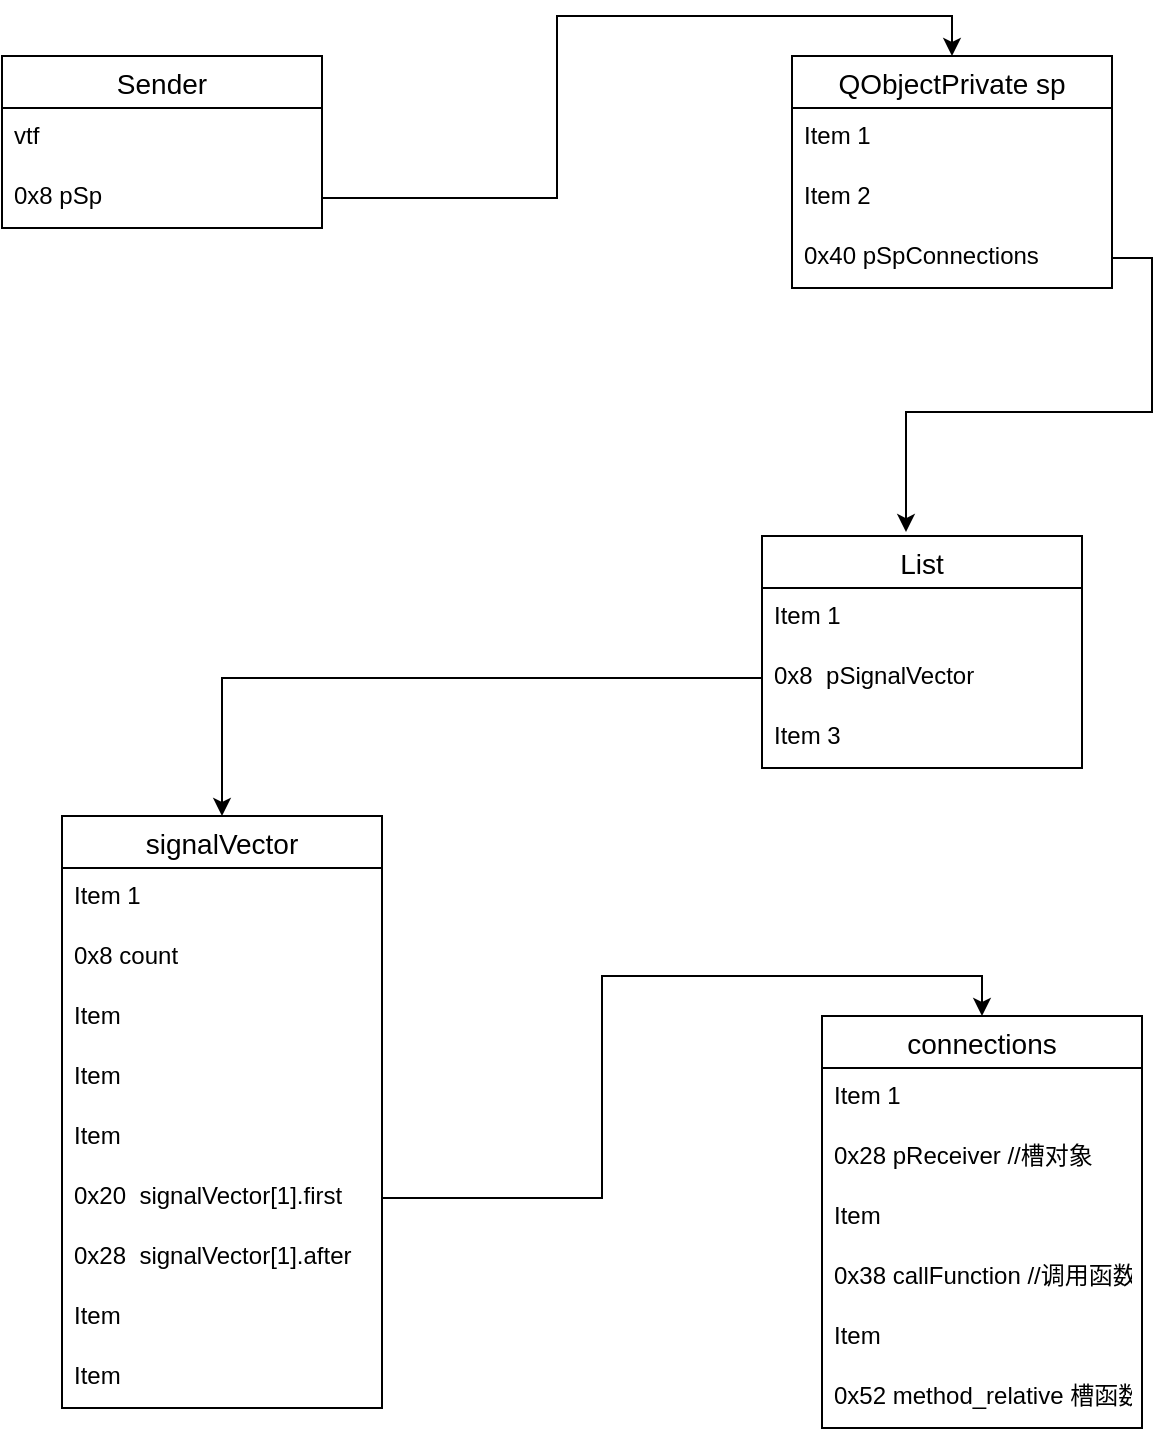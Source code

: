 <mxfile version="20.6.0" type="device"><diagram id="R2lEEEUBdFMjLlhIrx00" name="Page-1"><mxGraphModel dx="2062" dy="1122" grid="1" gridSize="10" guides="1" tooltips="1" connect="1" arrows="1" fold="1" page="1" pageScale="1" pageWidth="850" pageHeight="1100" math="0" shadow="0" extFonts="Permanent Marker^https://fonts.googleapis.com/css?family=Permanent+Marker"><root><mxCell id="0"/><mxCell id="1" parent="0"/><mxCell id="k-w38FXut9hJRp9kd3KN-2" value="Sender" style="swimlane;fontStyle=0;childLayout=stackLayout;horizontal=1;startSize=26;horizontalStack=0;resizeParent=1;resizeParentMax=0;resizeLast=0;collapsible=1;marginBottom=0;align=center;fontSize=14;" vertex="1" parent="1"><mxGeometry x="30" y="200" width="160" height="86" as="geometry"/></mxCell><mxCell id="k-w38FXut9hJRp9kd3KN-3" value="vtf" style="text;strokeColor=none;fillColor=none;spacingLeft=4;spacingRight=4;overflow=hidden;rotatable=0;points=[[0,0.5],[1,0.5]];portConstraint=eastwest;fontSize=12;" vertex="1" parent="k-w38FXut9hJRp9kd3KN-2"><mxGeometry y="26" width="160" height="30" as="geometry"/></mxCell><mxCell id="k-w38FXut9hJRp9kd3KN-4" value="0x8 pSp" style="text;strokeColor=none;fillColor=none;spacingLeft=4;spacingRight=4;overflow=hidden;rotatable=0;points=[[0,0.5],[1,0.5]];portConstraint=eastwest;fontSize=12;" vertex="1" parent="k-w38FXut9hJRp9kd3KN-2"><mxGeometry y="56" width="160" height="30" as="geometry"/></mxCell><mxCell id="k-w38FXut9hJRp9kd3KN-6" value="QObjectPrivate sp" style="swimlane;fontStyle=0;childLayout=stackLayout;horizontal=1;startSize=26;horizontalStack=0;resizeParent=1;resizeParentMax=0;resizeLast=0;collapsible=1;marginBottom=0;align=center;fontSize=14;" vertex="1" parent="1"><mxGeometry x="425" y="200" width="160" height="116" as="geometry"/></mxCell><mxCell id="k-w38FXut9hJRp9kd3KN-7" value="Item 1" style="text;strokeColor=none;fillColor=none;spacingLeft=4;spacingRight=4;overflow=hidden;rotatable=0;points=[[0,0.5],[1,0.5]];portConstraint=eastwest;fontSize=12;" vertex="1" parent="k-w38FXut9hJRp9kd3KN-6"><mxGeometry y="26" width="160" height="30" as="geometry"/></mxCell><mxCell id="k-w38FXut9hJRp9kd3KN-8" value="Item 2" style="text;strokeColor=none;fillColor=none;spacingLeft=4;spacingRight=4;overflow=hidden;rotatable=0;points=[[0,0.5],[1,0.5]];portConstraint=eastwest;fontSize=12;" vertex="1" parent="k-w38FXut9hJRp9kd3KN-6"><mxGeometry y="56" width="160" height="30" as="geometry"/></mxCell><mxCell id="k-w38FXut9hJRp9kd3KN-9" value="0x40 pSpConnections" style="text;strokeColor=none;fillColor=none;spacingLeft=4;spacingRight=4;overflow=hidden;rotatable=0;points=[[0,0.5],[1,0.5]];portConstraint=eastwest;fontSize=12;" vertex="1" parent="k-w38FXut9hJRp9kd3KN-6"><mxGeometry y="86" width="160" height="30" as="geometry"/></mxCell><mxCell id="k-w38FXut9hJRp9kd3KN-10" style="edgeStyle=orthogonalEdgeStyle;rounded=0;orthogonalLoop=1;jettySize=auto;html=1;exitX=1;exitY=0.5;exitDx=0;exitDy=0;entryX=0.5;entryY=0;entryDx=0;entryDy=0;" edge="1" parent="1" source="k-w38FXut9hJRp9kd3KN-4" target="k-w38FXut9hJRp9kd3KN-6"><mxGeometry relative="1" as="geometry"/></mxCell><mxCell id="k-w38FXut9hJRp9kd3KN-11" value="List" style="swimlane;fontStyle=0;childLayout=stackLayout;horizontal=1;startSize=26;horizontalStack=0;resizeParent=1;resizeParentMax=0;resizeLast=0;collapsible=1;marginBottom=0;align=center;fontSize=14;" vertex="1" parent="1"><mxGeometry x="410" y="440" width="160" height="116" as="geometry"/></mxCell><mxCell id="k-w38FXut9hJRp9kd3KN-12" value="Item 1" style="text;strokeColor=none;fillColor=none;spacingLeft=4;spacingRight=4;overflow=hidden;rotatable=0;points=[[0,0.5],[1,0.5]];portConstraint=eastwest;fontSize=12;" vertex="1" parent="k-w38FXut9hJRp9kd3KN-11"><mxGeometry y="26" width="160" height="30" as="geometry"/></mxCell><mxCell id="k-w38FXut9hJRp9kd3KN-13" value="0x8  pSignalVector&#10;" style="text;strokeColor=none;fillColor=none;spacingLeft=4;spacingRight=4;overflow=hidden;rotatable=0;points=[[0,0.5],[1,0.5]];portConstraint=eastwest;fontSize=12;" vertex="1" parent="k-w38FXut9hJRp9kd3KN-11"><mxGeometry y="56" width="160" height="30" as="geometry"/></mxCell><mxCell id="k-w38FXut9hJRp9kd3KN-14" value="Item 3" style="text;strokeColor=none;fillColor=none;spacingLeft=4;spacingRight=4;overflow=hidden;rotatable=0;points=[[0,0.5],[1,0.5]];portConstraint=eastwest;fontSize=12;" vertex="1" parent="k-w38FXut9hJRp9kd3KN-11"><mxGeometry y="86" width="160" height="30" as="geometry"/></mxCell><mxCell id="k-w38FXut9hJRp9kd3KN-15" style="edgeStyle=orthogonalEdgeStyle;rounded=0;orthogonalLoop=1;jettySize=auto;html=1;exitX=1;exitY=0.5;exitDx=0;exitDy=0;entryX=0.45;entryY=-0.017;entryDx=0;entryDy=0;entryPerimeter=0;" edge="1" parent="1" source="k-w38FXut9hJRp9kd3KN-9" target="k-w38FXut9hJRp9kd3KN-11"><mxGeometry relative="1" as="geometry"/></mxCell><mxCell id="k-w38FXut9hJRp9kd3KN-16" value="signalVector" style="swimlane;fontStyle=0;childLayout=stackLayout;horizontal=1;startSize=26;horizontalStack=0;resizeParent=1;resizeParentMax=0;resizeLast=0;collapsible=1;marginBottom=0;align=center;fontSize=14;" vertex="1" parent="1"><mxGeometry x="60" y="580" width="160" height="296" as="geometry"/></mxCell><mxCell id="k-w38FXut9hJRp9kd3KN-17" value="Item 1" style="text;strokeColor=none;fillColor=none;spacingLeft=4;spacingRight=4;overflow=hidden;rotatable=0;points=[[0,0.5],[1,0.5]];portConstraint=eastwest;fontSize=12;" vertex="1" parent="k-w38FXut9hJRp9kd3KN-16"><mxGeometry y="26" width="160" height="30" as="geometry"/></mxCell><mxCell id="k-w38FXut9hJRp9kd3KN-18" value="0x8 count" style="text;strokeColor=none;fillColor=none;spacingLeft=4;spacingRight=4;overflow=hidden;rotatable=0;points=[[0,0.5],[1,0.5]];portConstraint=eastwest;fontSize=12;" vertex="1" parent="k-w38FXut9hJRp9kd3KN-16"><mxGeometry y="56" width="160" height="30" as="geometry"/></mxCell><mxCell id="k-w38FXut9hJRp9kd3KN-21" value="Item" style="text;strokeColor=none;fillColor=none;spacingLeft=4;spacingRight=4;overflow=hidden;rotatable=0;points=[[0,0.5],[1,0.5]];portConstraint=eastwest;fontSize=12;" vertex="1" parent="k-w38FXut9hJRp9kd3KN-16"><mxGeometry y="86" width="160" height="30" as="geometry"/></mxCell><mxCell id="k-w38FXut9hJRp9kd3KN-19" value="Item " style="text;strokeColor=none;fillColor=none;spacingLeft=4;spacingRight=4;overflow=hidden;rotatable=0;points=[[0,0.5],[1,0.5]];portConstraint=eastwest;fontSize=12;" vertex="1" parent="k-w38FXut9hJRp9kd3KN-16"><mxGeometry y="116" width="160" height="30" as="geometry"/></mxCell><mxCell id="k-w38FXut9hJRp9kd3KN-23" value="Item" style="text;strokeColor=none;fillColor=none;spacingLeft=4;spacingRight=4;overflow=hidden;rotatable=0;points=[[0,0.5],[1,0.5]];portConstraint=eastwest;fontSize=12;" vertex="1" parent="k-w38FXut9hJRp9kd3KN-16"><mxGeometry y="146" width="160" height="30" as="geometry"/></mxCell><mxCell id="k-w38FXut9hJRp9kd3KN-22" value="0x20  signalVector[1].first" style="text;strokeColor=none;fillColor=none;spacingLeft=4;spacingRight=4;overflow=hidden;rotatable=0;points=[[0,0.5],[1,0.5]];portConstraint=eastwest;fontSize=12;" vertex="1" parent="k-w38FXut9hJRp9kd3KN-16"><mxGeometry y="176" width="160" height="30" as="geometry"/></mxCell><mxCell id="k-w38FXut9hJRp9kd3KN-24" value="0x28  signalVector[1].after" style="text;strokeColor=none;fillColor=none;spacingLeft=4;spacingRight=4;overflow=hidden;rotatable=0;points=[[0,0.5],[1,0.5]];portConstraint=eastwest;fontSize=12;" vertex="1" parent="k-w38FXut9hJRp9kd3KN-16"><mxGeometry y="206" width="160" height="30" as="geometry"/></mxCell><mxCell id="k-w38FXut9hJRp9kd3KN-25" value="Item" style="text;strokeColor=none;fillColor=none;spacingLeft=4;spacingRight=4;overflow=hidden;rotatable=0;points=[[0,0.5],[1,0.5]];portConstraint=eastwest;fontSize=12;" vertex="1" parent="k-w38FXut9hJRp9kd3KN-16"><mxGeometry y="236" width="160" height="30" as="geometry"/></mxCell><mxCell id="k-w38FXut9hJRp9kd3KN-26" value="Item" style="text;strokeColor=none;fillColor=none;spacingLeft=4;spacingRight=4;overflow=hidden;rotatable=0;points=[[0,0.5],[1,0.5]];portConstraint=eastwest;fontSize=12;" vertex="1" parent="k-w38FXut9hJRp9kd3KN-16"><mxGeometry y="266" width="160" height="30" as="geometry"/></mxCell><mxCell id="k-w38FXut9hJRp9kd3KN-20" style="edgeStyle=orthogonalEdgeStyle;rounded=0;orthogonalLoop=1;jettySize=auto;html=1;exitX=0;exitY=0.5;exitDx=0;exitDy=0;entryX=0.5;entryY=0;entryDx=0;entryDy=0;" edge="1" parent="1" source="k-w38FXut9hJRp9kd3KN-13" target="k-w38FXut9hJRp9kd3KN-16"><mxGeometry relative="1" as="geometry"/></mxCell><mxCell id="k-w38FXut9hJRp9kd3KN-27" value="connections" style="swimlane;fontStyle=0;childLayout=stackLayout;horizontal=1;startSize=26;horizontalStack=0;resizeParent=1;resizeParentMax=0;resizeLast=0;collapsible=1;marginBottom=0;align=center;fontSize=14;" vertex="1" parent="1"><mxGeometry x="440" y="680" width="160" height="206" as="geometry"><mxRectangle x="440" y="680" width="120" height="30" as="alternateBounds"/></mxGeometry></mxCell><mxCell id="k-w38FXut9hJRp9kd3KN-28" value="Item 1" style="text;strokeColor=none;fillColor=none;spacingLeft=4;spacingRight=4;overflow=hidden;rotatable=0;points=[[0,0.5],[1,0.5]];portConstraint=eastwest;fontSize=12;" vertex="1" parent="k-w38FXut9hJRp9kd3KN-27"><mxGeometry y="26" width="160" height="30" as="geometry"/></mxCell><mxCell id="k-w38FXut9hJRp9kd3KN-29" value="0x28 pReceiver //槽对象" style="text;strokeColor=none;fillColor=none;spacingLeft=4;spacingRight=4;overflow=hidden;rotatable=0;points=[[0,0.5],[1,0.5]];portConstraint=eastwest;fontSize=12;" vertex="1" parent="k-w38FXut9hJRp9kd3KN-27"><mxGeometry y="56" width="160" height="30" as="geometry"/></mxCell><mxCell id="k-w38FXut9hJRp9kd3KN-32" value="Item" style="text;strokeColor=none;fillColor=none;spacingLeft=4;spacingRight=4;overflow=hidden;rotatable=0;points=[[0,0.5],[1,0.5]];portConstraint=eastwest;fontSize=12;" vertex="1" parent="k-w38FXut9hJRp9kd3KN-27"><mxGeometry y="86" width="160" height="30" as="geometry"/></mxCell><mxCell id="k-w38FXut9hJRp9kd3KN-30" value="0x38 callFunction //调用函数的分发方法" style="text;strokeColor=none;fillColor=none;spacingLeft=4;spacingRight=4;overflow=hidden;rotatable=0;points=[[0,0.5],[1,0.5]];portConstraint=eastwest;fontSize=12;" vertex="1" parent="k-w38FXut9hJRp9kd3KN-27"><mxGeometry y="116" width="160" height="30" as="geometry"/></mxCell><mxCell id="k-w38FXut9hJRp9kd3KN-33" value="Item" style="text;strokeColor=none;fillColor=none;spacingLeft=4;spacingRight=4;overflow=hidden;rotatable=0;points=[[0,0.5],[1,0.5]];portConstraint=eastwest;fontSize=12;" vertex="1" parent="k-w38FXut9hJRp9kd3KN-27"><mxGeometry y="146" width="160" height="30" as="geometry"/></mxCell><mxCell id="k-w38FXut9hJRp9kd3KN-34" value="0x52 method_relative 槽函数索引" style="text;strokeColor=none;fillColor=none;spacingLeft=4;spacingRight=4;overflow=hidden;rotatable=0;points=[[0,0.5],[1,0.5]];portConstraint=eastwest;fontSize=12;" vertex="1" parent="k-w38FXut9hJRp9kd3KN-27"><mxGeometry y="176" width="160" height="30" as="geometry"/></mxCell><mxCell id="k-w38FXut9hJRp9kd3KN-31" style="edgeStyle=orthogonalEdgeStyle;rounded=0;orthogonalLoop=1;jettySize=auto;html=1;exitX=1;exitY=0.5;exitDx=0;exitDy=0;entryX=0.5;entryY=0;entryDx=0;entryDy=0;" edge="1" parent="1" source="k-w38FXut9hJRp9kd3KN-22" target="k-w38FXut9hJRp9kd3KN-27"><mxGeometry relative="1" as="geometry"/></mxCell></root></mxGraphModel></diagram></mxfile>